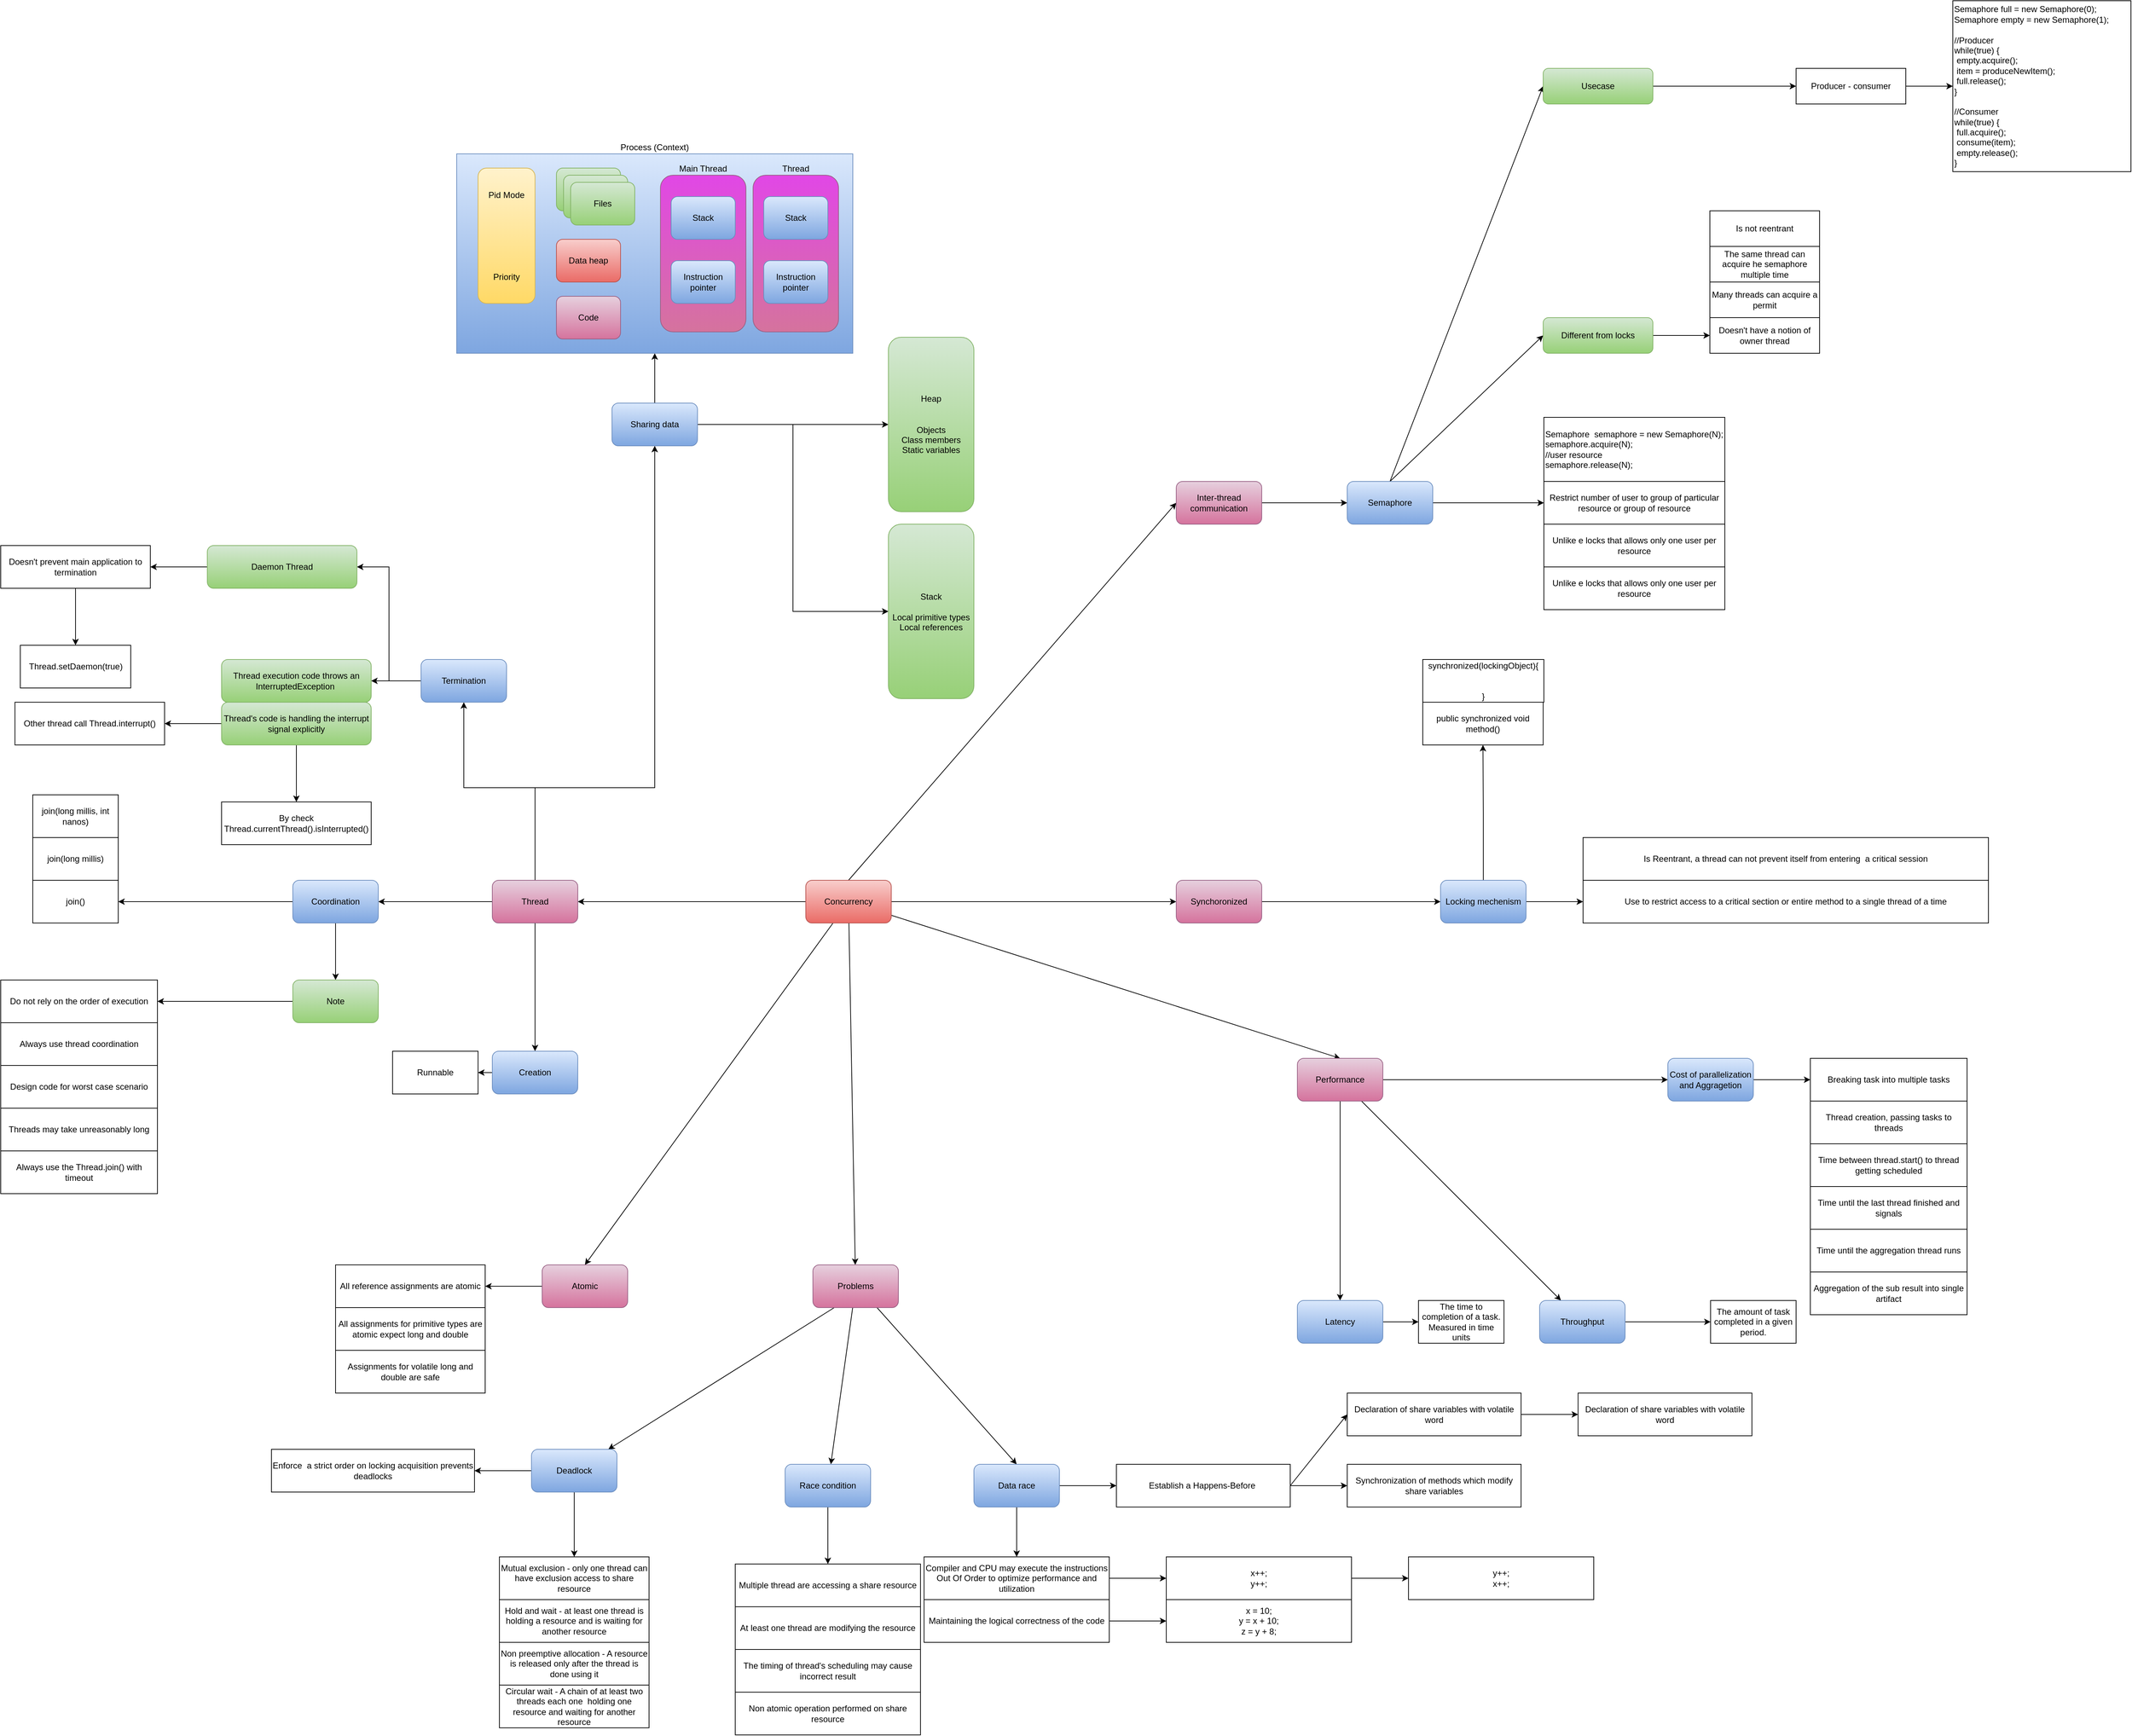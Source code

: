 <mxfile version="15.4.3" type="github">
  <diagram id="oZy7wKbEqz0-zu5jRp38" name="Page-1">
    <mxGraphModel dx="1761" dy="1702" grid="1" gridSize="10" guides="1" tooltips="1" connect="1" arrows="1" fold="1" page="1" pageScale="1" pageWidth="827" pageHeight="1169" math="0" shadow="0">
      <root>
        <mxCell id="0" />
        <mxCell id="1" parent="0" />
        <mxCell id="ih0MxeRuf-zjSA7udGjn-3" value="" style="edgeStyle=orthogonalEdgeStyle;rounded=0;orthogonalLoop=1;jettySize=auto;html=1;" parent="1" source="ih0MxeRuf-zjSA7udGjn-1" target="ih0MxeRuf-zjSA7udGjn-2" edge="1">
          <mxGeometry relative="1" as="geometry" />
        </mxCell>
        <mxCell id="8QjGCknOsjC02xYANgVm-7" value="" style="edgeStyle=orthogonalEdgeStyle;rounded=0;orthogonalLoop=1;jettySize=auto;html=1;" parent="1" source="ih0MxeRuf-zjSA7udGjn-1" target="8QjGCknOsjC02xYANgVm-6" edge="1">
          <mxGeometry relative="1" as="geometry" />
        </mxCell>
        <mxCell id="8QjGCknOsjC02xYANgVm-22" style="orthogonalLoop=1;jettySize=auto;html=1;entryX=0.5;entryY=0;entryDx=0;entryDy=0;rounded=0;strokeColor=none;" parent="1" source="ih0MxeRuf-zjSA7udGjn-1" target="ih0MxeRuf-zjSA7udGjn-39" edge="1">
          <mxGeometry relative="1" as="geometry" />
        </mxCell>
        <mxCell id="8QjGCknOsjC02xYANgVm-23" style="edgeStyle=none;rounded=0;orthogonalLoop=1;jettySize=auto;html=1;entryX=0.5;entryY=0;entryDx=0;entryDy=0;" parent="1" source="ih0MxeRuf-zjSA7udGjn-1" target="ih0MxeRuf-zjSA7udGjn-39" edge="1">
          <mxGeometry relative="1" as="geometry" />
        </mxCell>
        <mxCell id="8QjGCknOsjC02xYANgVm-25" style="edgeStyle=none;rounded=0;orthogonalLoop=1;jettySize=auto;html=1;entryX=0.5;entryY=0;entryDx=0;entryDy=0;" parent="1" source="ih0MxeRuf-zjSA7udGjn-1" target="8QjGCknOsjC02xYANgVm-24" edge="1">
          <mxGeometry relative="1" as="geometry" />
        </mxCell>
        <mxCell id="8QjGCknOsjC02xYANgVm-31" value="" style="edgeStyle=none;rounded=0;orthogonalLoop=1;jettySize=auto;html=1;" parent="1" source="ih0MxeRuf-zjSA7udGjn-1" target="8QjGCknOsjC02xYANgVm-30" edge="1">
          <mxGeometry relative="1" as="geometry" />
        </mxCell>
        <mxCell id="12GSZSamHGXfUHSNvfuX-2" style="rounded=0;orthogonalLoop=1;jettySize=auto;html=1;exitX=0.5;exitY=0;exitDx=0;exitDy=0;entryX=0;entryY=0.5;entryDx=0;entryDy=0;" edge="1" parent="1" source="ih0MxeRuf-zjSA7udGjn-1" target="12GSZSamHGXfUHSNvfuX-1">
          <mxGeometry relative="1" as="geometry" />
        </mxCell>
        <mxCell id="ih0MxeRuf-zjSA7udGjn-1" value="Concurrency" style="rounded=1;whiteSpace=wrap;html=1;gradientColor=#ea6b66;fillColor=#f8cecc;strokeColor=#b85450;" parent="1" vertex="1">
          <mxGeometry x="350" y="370" width="120" height="60" as="geometry" />
        </mxCell>
        <mxCell id="ih0MxeRuf-zjSA7udGjn-7" value="" style="edgeStyle=orthogonalEdgeStyle;rounded=0;orthogonalLoop=1;jettySize=auto;html=1;" parent="1" source="ih0MxeRuf-zjSA7udGjn-2" target="ih0MxeRuf-zjSA7udGjn-6" edge="1">
          <mxGeometry relative="1" as="geometry" />
        </mxCell>
        <mxCell id="ih0MxeRuf-zjSA7udGjn-10" value="" style="edgeStyle=orthogonalEdgeStyle;rounded=0;orthogonalLoop=1;jettySize=auto;html=1;" parent="1" source="ih0MxeRuf-zjSA7udGjn-2" target="ih0MxeRuf-zjSA7udGjn-9" edge="1">
          <mxGeometry relative="1" as="geometry">
            <Array as="points">
              <mxPoint x="-30" y="240" />
              <mxPoint x="-130" y="240" />
            </Array>
          </mxGeometry>
        </mxCell>
        <mxCell id="ih0MxeRuf-zjSA7udGjn-26" value="" style="edgeStyle=orthogonalEdgeStyle;rounded=0;orthogonalLoop=1;jettySize=auto;html=1;" parent="1" source="ih0MxeRuf-zjSA7udGjn-2" target="ih0MxeRuf-zjSA7udGjn-25" edge="1">
          <mxGeometry relative="1" as="geometry" />
        </mxCell>
        <mxCell id="ih0MxeRuf-zjSA7udGjn-62" style="edgeStyle=orthogonalEdgeStyle;rounded=0;orthogonalLoop=1;jettySize=auto;html=1;entryX=0.5;entryY=1;entryDx=0;entryDy=0;" parent="1" source="ih0MxeRuf-zjSA7udGjn-2" target="ih0MxeRuf-zjSA7udGjn-61" edge="1">
          <mxGeometry relative="1" as="geometry">
            <Array as="points">
              <mxPoint x="-30" y="240" />
              <mxPoint x="138" y="240" />
            </Array>
            <mxPoint x="130" y="-240" as="targetPoint" />
          </mxGeometry>
        </mxCell>
        <mxCell id="ih0MxeRuf-zjSA7udGjn-2" value="Thread" style="rounded=1;whiteSpace=wrap;html=1;gradientColor=#d5739d;fillColor=#e6d0de;strokeColor=#996185;" parent="1" vertex="1">
          <mxGeometry x="-90" y="370" width="120" height="60" as="geometry" />
        </mxCell>
        <mxCell id="ih0MxeRuf-zjSA7udGjn-4" value="Runnable" style="rounded=0;whiteSpace=wrap;html=1;" parent="1" vertex="1">
          <mxGeometry x="-230" y="610" width="120" height="60" as="geometry" />
        </mxCell>
        <mxCell id="ih0MxeRuf-zjSA7udGjn-8" style="edgeStyle=orthogonalEdgeStyle;rounded=0;orthogonalLoop=1;jettySize=auto;html=1;entryX=1;entryY=0.5;entryDx=0;entryDy=0;" parent="1" source="ih0MxeRuf-zjSA7udGjn-6" target="ih0MxeRuf-zjSA7udGjn-4" edge="1">
          <mxGeometry relative="1" as="geometry" />
        </mxCell>
        <mxCell id="ih0MxeRuf-zjSA7udGjn-6" value="Creation" style="rounded=1;whiteSpace=wrap;html=1;gradientColor=#7ea6e0;fillColor=#dae8fc;strokeColor=#6c8ebf;" parent="1" vertex="1">
          <mxGeometry x="-90" y="610" width="120" height="60" as="geometry" />
        </mxCell>
        <mxCell id="ih0MxeRuf-zjSA7udGjn-12" value="" style="edgeStyle=orthogonalEdgeStyle;rounded=0;orthogonalLoop=1;jettySize=auto;html=1;" parent="1" source="ih0MxeRuf-zjSA7udGjn-9" target="ih0MxeRuf-zjSA7udGjn-11" edge="1">
          <mxGeometry relative="1" as="geometry" />
        </mxCell>
        <mxCell id="ih0MxeRuf-zjSA7udGjn-20" style="edgeStyle=orthogonalEdgeStyle;rounded=0;orthogonalLoop=1;jettySize=auto;html=1;entryX=1;entryY=0.5;entryDx=0;entryDy=0;" parent="1" source="ih0MxeRuf-zjSA7udGjn-9" target="ih0MxeRuf-zjSA7udGjn-19" edge="1">
          <mxGeometry relative="1" as="geometry" />
        </mxCell>
        <mxCell id="ih0MxeRuf-zjSA7udGjn-9" value="Termination" style="rounded=1;whiteSpace=wrap;html=1;gradientColor=#7ea6e0;fillColor=#dae8fc;strokeColor=#6c8ebf;" parent="1" vertex="1">
          <mxGeometry x="-190" y="60" width="120" height="60" as="geometry" />
        </mxCell>
        <mxCell id="ih0MxeRuf-zjSA7udGjn-11" value="Thread execution code throws an InterruptedException&amp;nbsp;" style="rounded=1;whiteSpace=wrap;html=1;gradientColor=#97d077;fillColor=#d5e8d4;strokeColor=#82b366;" parent="1" vertex="1">
          <mxGeometry x="-470" y="60" width="210" height="60" as="geometry" />
        </mxCell>
        <mxCell id="ih0MxeRuf-zjSA7udGjn-15" value="" style="edgeStyle=orthogonalEdgeStyle;rounded=0;orthogonalLoop=1;jettySize=auto;html=1;" parent="1" source="ih0MxeRuf-zjSA7udGjn-13" target="ih0MxeRuf-zjSA7udGjn-14" edge="1">
          <mxGeometry relative="1" as="geometry" />
        </mxCell>
        <mxCell id="ih0MxeRuf-zjSA7udGjn-17" value="" style="edgeStyle=orthogonalEdgeStyle;rounded=0;orthogonalLoop=1;jettySize=auto;html=1;" parent="1" source="ih0MxeRuf-zjSA7udGjn-13" target="ih0MxeRuf-zjSA7udGjn-16" edge="1">
          <mxGeometry relative="1" as="geometry" />
        </mxCell>
        <mxCell id="ih0MxeRuf-zjSA7udGjn-13" value="Thread&#39;s code is handling the interrupt signal explicitly" style="rounded=1;whiteSpace=wrap;html=1;gradientColor=#97d077;fillColor=#d5e8d4;strokeColor=#82b366;" parent="1" vertex="1">
          <mxGeometry x="-470" y="120" width="210" height="60" as="geometry" />
        </mxCell>
        <mxCell id="ih0MxeRuf-zjSA7udGjn-14" value="By check Thread.currentThread().isInterrupted()" style="rounded=0;whiteSpace=wrap;html=1;" parent="1" vertex="1">
          <mxGeometry x="-470" y="260" width="210" height="60" as="geometry" />
        </mxCell>
        <mxCell id="ih0MxeRuf-zjSA7udGjn-16" value="Other thread call Thread.interrupt()" style="rounded=0;whiteSpace=wrap;html=1;" parent="1" vertex="1">
          <mxGeometry x="-760" y="120" width="210" height="60" as="geometry" />
        </mxCell>
        <mxCell id="ih0MxeRuf-zjSA7udGjn-22" value="" style="edgeStyle=orthogonalEdgeStyle;rounded=0;orthogonalLoop=1;jettySize=auto;html=1;" parent="1" source="ih0MxeRuf-zjSA7udGjn-19" target="ih0MxeRuf-zjSA7udGjn-21" edge="1">
          <mxGeometry relative="1" as="geometry" />
        </mxCell>
        <mxCell id="ih0MxeRuf-zjSA7udGjn-19" value="Daemon Thread" style="rounded=1;whiteSpace=wrap;html=1;gradientColor=#97d077;fillColor=#d5e8d4;strokeColor=#82b366;" parent="1" vertex="1">
          <mxGeometry x="-490" y="-100" width="210" height="60" as="geometry" />
        </mxCell>
        <mxCell id="ih0MxeRuf-zjSA7udGjn-24" value="" style="edgeStyle=orthogonalEdgeStyle;rounded=0;orthogonalLoop=1;jettySize=auto;html=1;" parent="1" source="ih0MxeRuf-zjSA7udGjn-21" target="ih0MxeRuf-zjSA7udGjn-23" edge="1">
          <mxGeometry relative="1" as="geometry" />
        </mxCell>
        <mxCell id="ih0MxeRuf-zjSA7udGjn-21" value="Doesn&#39;t prevent main application to termination" style="rounded=0;whiteSpace=wrap;html=1;" parent="1" vertex="1">
          <mxGeometry x="-780" y="-100" width="210" height="60" as="geometry" />
        </mxCell>
        <mxCell id="ih0MxeRuf-zjSA7udGjn-23" value="Thread.setDaemon(true)" style="whiteSpace=wrap;html=1;rounded=0;" parent="1" vertex="1">
          <mxGeometry x="-752.5" y="40" width="155" height="60" as="geometry" />
        </mxCell>
        <mxCell id="ih0MxeRuf-zjSA7udGjn-28" value="" style="edgeStyle=orthogonalEdgeStyle;rounded=0;orthogonalLoop=1;jettySize=auto;html=1;" parent="1" source="ih0MxeRuf-zjSA7udGjn-25" target="ih0MxeRuf-zjSA7udGjn-27" edge="1">
          <mxGeometry relative="1" as="geometry" />
        </mxCell>
        <mxCell id="ih0MxeRuf-zjSA7udGjn-32" value="" style="edgeStyle=orthogonalEdgeStyle;rounded=0;orthogonalLoop=1;jettySize=auto;html=1;" parent="1" source="ih0MxeRuf-zjSA7udGjn-25" target="ih0MxeRuf-zjSA7udGjn-31" edge="1">
          <mxGeometry relative="1" as="geometry" />
        </mxCell>
        <mxCell id="ih0MxeRuf-zjSA7udGjn-25" value="Coordination" style="rounded=1;whiteSpace=wrap;html=1;gradientColor=#7ea6e0;fillColor=#dae8fc;strokeColor=#6c8ebf;" parent="1" vertex="1">
          <mxGeometry x="-370" y="370" width="120" height="60" as="geometry" />
        </mxCell>
        <mxCell id="ih0MxeRuf-zjSA7udGjn-27" value="join()" style="rounded=0;whiteSpace=wrap;html=1;" parent="1" vertex="1">
          <mxGeometry x="-735" y="370" width="120" height="60" as="geometry" />
        </mxCell>
        <mxCell id="ih0MxeRuf-zjSA7udGjn-29" value="join(long millis, int nanos)" style="rounded=0;whiteSpace=wrap;html=1;" parent="1" vertex="1">
          <mxGeometry x="-735" y="250" width="120" height="60" as="geometry" />
        </mxCell>
        <mxCell id="ih0MxeRuf-zjSA7udGjn-30" value="join(long millis)" style="rounded=0;whiteSpace=wrap;html=1;" parent="1" vertex="1">
          <mxGeometry x="-735" y="310" width="120" height="60" as="geometry" />
        </mxCell>
        <mxCell id="ih0MxeRuf-zjSA7udGjn-34" value="" style="edgeStyle=orthogonalEdgeStyle;rounded=0;orthogonalLoop=1;jettySize=auto;html=1;" parent="1" source="ih0MxeRuf-zjSA7udGjn-31" target="ih0MxeRuf-zjSA7udGjn-33" edge="1">
          <mxGeometry relative="1" as="geometry" />
        </mxCell>
        <mxCell id="ih0MxeRuf-zjSA7udGjn-31" value="Note" style="rounded=1;whiteSpace=wrap;html=1;gradientColor=#97d077;fillColor=#d5e8d4;strokeColor=#82b366;" parent="1" vertex="1">
          <mxGeometry x="-370" y="510" width="120" height="60" as="geometry" />
        </mxCell>
        <mxCell id="ih0MxeRuf-zjSA7udGjn-33" value="Do not rely on the order of execution" style="rounded=0;whiteSpace=wrap;html=1;" parent="1" vertex="1">
          <mxGeometry x="-780" y="510" width="220" height="60" as="geometry" />
        </mxCell>
        <mxCell id="ih0MxeRuf-zjSA7udGjn-35" value="Always use thread coordination" style="rounded=0;whiteSpace=wrap;html=1;" parent="1" vertex="1">
          <mxGeometry x="-780" y="570" width="220" height="60" as="geometry" />
        </mxCell>
        <mxCell id="ih0MxeRuf-zjSA7udGjn-36" value="Design code for worst case scenario" style="rounded=0;whiteSpace=wrap;html=1;" parent="1" vertex="1">
          <mxGeometry x="-780" y="630" width="220" height="60" as="geometry" />
        </mxCell>
        <mxCell id="ih0MxeRuf-zjSA7udGjn-37" value="Threads may take unreasonably long" style="rounded=0;whiteSpace=wrap;html=1;" parent="1" vertex="1">
          <mxGeometry x="-780" y="690" width="220" height="60" as="geometry" />
        </mxCell>
        <mxCell id="ih0MxeRuf-zjSA7udGjn-38" value="Always use the Thread.join() with timeout" style="rounded=0;whiteSpace=wrap;html=1;" parent="1" vertex="1">
          <mxGeometry x="-780" y="750" width="220" height="60" as="geometry" />
        </mxCell>
        <mxCell id="ih0MxeRuf-zjSA7udGjn-42" value="" style="edgeStyle=orthogonalEdgeStyle;rounded=0;orthogonalLoop=1;jettySize=auto;html=1;" parent="1" source="ih0MxeRuf-zjSA7udGjn-39" target="ih0MxeRuf-zjSA7udGjn-41" edge="1">
          <mxGeometry relative="1" as="geometry" />
        </mxCell>
        <mxCell id="ih0MxeRuf-zjSA7udGjn-46" value="" style="rounded=0;orthogonalLoop=1;jettySize=auto;html=1;" parent="1" source="ih0MxeRuf-zjSA7udGjn-39" target="ih0MxeRuf-zjSA7udGjn-45" edge="1">
          <mxGeometry relative="1" as="geometry" />
        </mxCell>
        <mxCell id="ih0MxeRuf-zjSA7udGjn-50" value="" style="edgeStyle=orthogonalEdgeStyle;rounded=0;orthogonalLoop=1;jettySize=auto;html=1;" parent="1" source="ih0MxeRuf-zjSA7udGjn-39" target="ih0MxeRuf-zjSA7udGjn-49" edge="1">
          <mxGeometry relative="1" as="geometry" />
        </mxCell>
        <mxCell id="ih0MxeRuf-zjSA7udGjn-39" value="Performance" style="rounded=1;whiteSpace=wrap;html=1;gradientColor=#d5739d;fillColor=#e6d0de;strokeColor=#996185;" parent="1" vertex="1">
          <mxGeometry x="1040" y="620" width="120" height="60" as="geometry" />
        </mxCell>
        <mxCell id="ih0MxeRuf-zjSA7udGjn-44" value="" style="edgeStyle=orthogonalEdgeStyle;rounded=0;orthogonalLoop=1;jettySize=auto;html=1;" parent="1" source="ih0MxeRuf-zjSA7udGjn-41" target="ih0MxeRuf-zjSA7udGjn-43" edge="1">
          <mxGeometry relative="1" as="geometry" />
        </mxCell>
        <mxCell id="ih0MxeRuf-zjSA7udGjn-41" value="Latency" style="rounded=1;whiteSpace=wrap;html=1;gradientColor=#7ea6e0;fillColor=#dae8fc;strokeColor=#6c8ebf;" parent="1" vertex="1">
          <mxGeometry x="1040" y="960" width="120" height="60" as="geometry" />
        </mxCell>
        <mxCell id="ih0MxeRuf-zjSA7udGjn-43" value="The time to completion of a task. Measured in time units" style="rounded=0;whiteSpace=wrap;html=1;" parent="1" vertex="1">
          <mxGeometry x="1210" y="960" width="120" height="60" as="geometry" />
        </mxCell>
        <mxCell id="ih0MxeRuf-zjSA7udGjn-48" value="" style="edgeStyle=orthogonalEdgeStyle;rounded=0;orthogonalLoop=1;jettySize=auto;html=1;" parent="1" source="ih0MxeRuf-zjSA7udGjn-45" target="ih0MxeRuf-zjSA7udGjn-47" edge="1">
          <mxGeometry relative="1" as="geometry" />
        </mxCell>
        <mxCell id="ih0MxeRuf-zjSA7udGjn-45" value="Throughput" style="rounded=1;whiteSpace=wrap;html=1;gradientColor=#7ea6e0;fillColor=#dae8fc;strokeColor=#6c8ebf;" parent="1" vertex="1">
          <mxGeometry x="1380" y="960" width="120" height="60" as="geometry" />
        </mxCell>
        <mxCell id="ih0MxeRuf-zjSA7udGjn-47" value="The amount of task completed in a given period." style="whiteSpace=wrap;html=1;rounded=0;" parent="1" vertex="1">
          <mxGeometry x="1620" y="960" width="120" height="60" as="geometry" />
        </mxCell>
        <mxCell id="ih0MxeRuf-zjSA7udGjn-52" value="" style="edgeStyle=orthogonalEdgeStyle;rounded=0;orthogonalLoop=1;jettySize=auto;html=1;" parent="1" source="ih0MxeRuf-zjSA7udGjn-49" target="ih0MxeRuf-zjSA7udGjn-51" edge="1">
          <mxGeometry relative="1" as="geometry" />
        </mxCell>
        <mxCell id="ih0MxeRuf-zjSA7udGjn-49" value="Cost of parallelization and Aggragetion" style="rounded=1;whiteSpace=wrap;html=1;gradientColor=#7ea6e0;fillColor=#dae8fc;strokeColor=#6c8ebf;" parent="1" vertex="1">
          <mxGeometry x="1560" y="620" width="120" height="60" as="geometry" />
        </mxCell>
        <mxCell id="ih0MxeRuf-zjSA7udGjn-51" value="Breaking task into multiple tasks" style="rounded=0;whiteSpace=wrap;html=1;" parent="1" vertex="1">
          <mxGeometry x="1760" y="620" width="220" height="60" as="geometry" />
        </mxCell>
        <mxCell id="ih0MxeRuf-zjSA7udGjn-53" value="Thread creation, passing tasks to threads" style="rounded=0;whiteSpace=wrap;html=1;" parent="1" vertex="1">
          <mxGeometry x="1760" y="680" width="220" height="60" as="geometry" />
        </mxCell>
        <mxCell id="ih0MxeRuf-zjSA7udGjn-54" value="Time between thread.start() to thread getting scheduled" style="rounded=0;whiteSpace=wrap;html=1;" parent="1" vertex="1">
          <mxGeometry x="1760" y="740" width="220" height="60" as="geometry" />
        </mxCell>
        <mxCell id="ih0MxeRuf-zjSA7udGjn-55" value="Time until the last thread finished and signals" style="rounded=0;whiteSpace=wrap;html=1;" parent="1" vertex="1">
          <mxGeometry x="1760" y="800" width="220" height="60" as="geometry" />
        </mxCell>
        <mxCell id="ih0MxeRuf-zjSA7udGjn-56" value="Time until the aggregation thread runs" style="rounded=0;whiteSpace=wrap;html=1;" parent="1" vertex="1">
          <mxGeometry x="1760" y="860" width="220" height="60" as="geometry" />
        </mxCell>
        <mxCell id="ih0MxeRuf-zjSA7udGjn-57" value="Aggregation of the sub result into single artifact" style="rounded=0;whiteSpace=wrap;html=1;" parent="1" vertex="1">
          <mxGeometry x="1760" y="920" width="220" height="60" as="geometry" />
        </mxCell>
        <mxCell id="8QjGCknOsjC02xYANgVm-1" value="" style="edgeStyle=orthogonalEdgeStyle;rounded=0;orthogonalLoop=1;jettySize=auto;html=1;entryX=0.5;entryY=1;entryDx=0;entryDy=0;" parent="1" source="ih0MxeRuf-zjSA7udGjn-61" target="ih0MxeRuf-zjSA7udGjn-64" edge="1">
          <mxGeometry relative="1" as="geometry" />
        </mxCell>
        <mxCell id="8QjGCknOsjC02xYANgVm-3" value="" style="edgeStyle=orthogonalEdgeStyle;rounded=0;orthogonalLoop=1;jettySize=auto;html=1;" parent="1" source="ih0MxeRuf-zjSA7udGjn-61" target="8QjGCknOsjC02xYANgVm-2" edge="1">
          <mxGeometry relative="1" as="geometry" />
        </mxCell>
        <mxCell id="8QjGCknOsjC02xYANgVm-5" style="edgeStyle=orthogonalEdgeStyle;rounded=0;orthogonalLoop=1;jettySize=auto;html=1;entryX=0;entryY=0.5;entryDx=0;entryDy=0;" parent="1" source="ih0MxeRuf-zjSA7udGjn-61" target="8QjGCknOsjC02xYANgVm-4" edge="1">
          <mxGeometry relative="1" as="geometry" />
        </mxCell>
        <mxCell id="ih0MxeRuf-zjSA7udGjn-61" value="Sharing data" style="rounded=1;whiteSpace=wrap;html=1;gradientColor=#7ea6e0;fillColor=#dae8fc;strokeColor=#6c8ebf;" parent="1" vertex="1">
          <mxGeometry x="78" y="-300" width="120" height="60" as="geometry" />
        </mxCell>
        <mxCell id="ih0MxeRuf-zjSA7udGjn-64" value="Process (Context)" style="rounded=0;whiteSpace=wrap;html=1;gradientColor=#7ea6e0;fillColor=#dae8fc;strokeColor=#6c8ebf;labelPosition=center;verticalLabelPosition=top;align=center;verticalAlign=bottom;textDirection=ltr;arcSize=0;" parent="1" vertex="1">
          <mxGeometry x="-140" y="-650" width="556" height="280" as="geometry" />
        </mxCell>
        <mxCell id="ih0MxeRuf-zjSA7udGjn-65" value="Pid Mode&lt;br&gt;&lt;br&gt;&lt;br&gt;&lt;br&gt;&lt;br&gt;&lt;br&gt;&lt;br&gt;&lt;br&gt;Priority" style="rounded=1;whiteSpace=wrap;html=1;gradientColor=#ffd966;fillColor=#fff2cc;strokeColor=#d6b656;" parent="1" vertex="1">
          <mxGeometry x="-110" y="-630" width="80" height="190" as="geometry" />
        </mxCell>
        <mxCell id="ih0MxeRuf-zjSA7udGjn-66" value="Files" style="rounded=1;whiteSpace=wrap;html=1;gradientColor=#97d077;fillColor=#d5e8d4;strokeColor=#82b366;" parent="1" vertex="1">
          <mxGeometry y="-630" width="90" height="60" as="geometry" />
        </mxCell>
        <mxCell id="ih0MxeRuf-zjSA7udGjn-67" value="Files" style="rounded=1;whiteSpace=wrap;html=1;gradientColor=#97d077;fillColor=#d5e8d4;strokeColor=#82b366;" parent="1" vertex="1">
          <mxGeometry x="10" y="-620" width="90" height="60" as="geometry" />
        </mxCell>
        <mxCell id="ih0MxeRuf-zjSA7udGjn-68" value="Files" style="rounded=1;whiteSpace=wrap;html=1;gradientColor=#97d077;fillColor=#d5e8d4;strokeColor=#82b366;" parent="1" vertex="1">
          <mxGeometry x="20" y="-610" width="90" height="60" as="geometry" />
        </mxCell>
        <mxCell id="ih0MxeRuf-zjSA7udGjn-69" value="Data heap" style="rounded=1;whiteSpace=wrap;html=1;gradientColor=#ea6b66;fillColor=#f8cecc;strokeColor=#b85450;" parent="1" vertex="1">
          <mxGeometry y="-530" width="90" height="60" as="geometry" />
        </mxCell>
        <mxCell id="ih0MxeRuf-zjSA7udGjn-70" value="Code" style="rounded=1;whiteSpace=wrap;html=1;gradientColor=#d5739d;fillColor=#e6d0de;strokeColor=#996185;" parent="1" vertex="1">
          <mxGeometry y="-450" width="90" height="60" as="geometry" />
        </mxCell>
        <mxCell id="ih0MxeRuf-zjSA7udGjn-71" value="Main Thread" style="rounded=1;whiteSpace=wrap;html=1;gradientColor=#d5739d;fillColor=#E147E6;strokeColor=#996185;labelPosition=center;verticalLabelPosition=top;align=center;verticalAlign=bottom;" parent="1" vertex="1">
          <mxGeometry x="146" y="-620" width="120" height="220" as="geometry" />
        </mxCell>
        <mxCell id="ih0MxeRuf-zjSA7udGjn-72" value="Stack" style="rounded=1;whiteSpace=wrap;html=1;gradientColor=#7ea6e0;fillColor=#dae8fc;strokeColor=#6c8ebf;" parent="1" vertex="1">
          <mxGeometry x="161" y="-590" width="90" height="60" as="geometry" />
        </mxCell>
        <mxCell id="ih0MxeRuf-zjSA7udGjn-73" value="Instruction pointer" style="rounded=1;whiteSpace=wrap;html=1;gradientColor=#7ea6e0;fillColor=#dae8fc;strokeColor=#6c8ebf;" parent="1" vertex="1">
          <mxGeometry x="161" y="-500" width="90" height="60" as="geometry" />
        </mxCell>
        <mxCell id="ih0MxeRuf-zjSA7udGjn-80" value="Thread" style="rounded=1;whiteSpace=wrap;html=1;gradientColor=#d5739d;fillColor=#E147E6;strokeColor=#996185;labelPosition=center;verticalLabelPosition=top;align=center;verticalAlign=bottom;" parent="1" vertex="1">
          <mxGeometry x="276" y="-620" width="120" height="220" as="geometry" />
        </mxCell>
        <mxCell id="ih0MxeRuf-zjSA7udGjn-81" value="Stack" style="rounded=1;whiteSpace=wrap;html=1;gradientColor=#7ea6e0;fillColor=#dae8fc;strokeColor=#6c8ebf;" parent="1" vertex="1">
          <mxGeometry x="291" y="-590" width="90" height="60" as="geometry" />
        </mxCell>
        <mxCell id="ih0MxeRuf-zjSA7udGjn-82" value="Instruction pointer" style="rounded=1;whiteSpace=wrap;html=1;gradientColor=#7ea6e0;fillColor=#dae8fc;strokeColor=#6c8ebf;" parent="1" vertex="1">
          <mxGeometry x="291" y="-500" width="90" height="60" as="geometry" />
        </mxCell>
        <mxCell id="8QjGCknOsjC02xYANgVm-2" value="Heap&lt;br&gt;&lt;br&gt;&lt;br&gt;Objects&lt;br&gt;Class members&lt;br&gt;Static variables" style="rounded=1;whiteSpace=wrap;html=1;gradientColor=#97d077;fillColor=#d5e8d4;strokeColor=#82b366;labelPosition=center;verticalLabelPosition=middle;align=center;verticalAlign=middle;" parent="1" vertex="1">
          <mxGeometry x="466" y="-392.5" width="120" height="245" as="geometry" />
        </mxCell>
        <mxCell id="8QjGCknOsjC02xYANgVm-4" value="Stack&lt;br&gt;&lt;br&gt;Local primitive types&lt;br&gt;Local references" style="rounded=1;whiteSpace=wrap;html=1;gradientColor=#97d077;fillColor=#d5e8d4;strokeColor=#82b366;labelPosition=center;verticalLabelPosition=middle;align=center;verticalAlign=middle;" parent="1" vertex="1">
          <mxGeometry x="466" y="-130" width="120" height="245" as="geometry" />
        </mxCell>
        <mxCell id="8QjGCknOsjC02xYANgVm-9" value="" style="edgeStyle=orthogonalEdgeStyle;rounded=0;orthogonalLoop=1;jettySize=auto;html=1;" parent="1" source="8QjGCknOsjC02xYANgVm-6" target="8QjGCknOsjC02xYANgVm-8" edge="1">
          <mxGeometry relative="1" as="geometry" />
        </mxCell>
        <mxCell id="8QjGCknOsjC02xYANgVm-6" value="Synchoronized" style="rounded=1;whiteSpace=wrap;html=1;gradientColor=#d5739d;fillColor=#e6d0de;strokeColor=#996185;" parent="1" vertex="1">
          <mxGeometry x="870" y="370" width="120" height="60" as="geometry" />
        </mxCell>
        <mxCell id="8QjGCknOsjC02xYANgVm-11" value="" style="edgeStyle=orthogonalEdgeStyle;rounded=0;orthogonalLoop=1;jettySize=auto;html=1;" parent="1" source="8QjGCknOsjC02xYANgVm-8" target="8QjGCknOsjC02xYANgVm-10" edge="1">
          <mxGeometry relative="1" as="geometry" />
        </mxCell>
        <mxCell id="8QjGCknOsjC02xYANgVm-13" value="" style="edgeStyle=orthogonalEdgeStyle;rounded=0;orthogonalLoop=1;jettySize=auto;html=1;" parent="1" source="8QjGCknOsjC02xYANgVm-8" target="8QjGCknOsjC02xYANgVm-12" edge="1">
          <mxGeometry relative="1" as="geometry" />
        </mxCell>
        <mxCell id="8QjGCknOsjC02xYANgVm-8" value="Locking mechenism" style="rounded=1;whiteSpace=wrap;html=1;gradientColor=#7ea6e0;fillColor=#dae8fc;strokeColor=#6c8ebf;" parent="1" vertex="1">
          <mxGeometry x="1241" y="370" width="120" height="60" as="geometry" />
        </mxCell>
        <mxCell id="8QjGCknOsjC02xYANgVm-10" value="Use to restrict access to a critical section or entire method to a single thread of a time" style="rounded=0;whiteSpace=wrap;html=1;" parent="1" vertex="1">
          <mxGeometry x="1441" y="370" width="569" height="60" as="geometry" />
        </mxCell>
        <mxCell id="8QjGCknOsjC02xYANgVm-12" value="public synchronized void method()" style="rounded=0;whiteSpace=wrap;html=1;" parent="1" vertex="1">
          <mxGeometry x="1216" y="120" width="169" height="60" as="geometry" />
        </mxCell>
        <mxCell id="8QjGCknOsjC02xYANgVm-14" value="synchronized(lockingObject){&lt;br&gt;&lt;br&gt;&lt;br&gt;}&lt;br&gt;" style="rounded=0;whiteSpace=wrap;html=1;" parent="1" vertex="1">
          <mxGeometry x="1216" y="60" width="170" height="60" as="geometry" />
        </mxCell>
        <mxCell id="8QjGCknOsjC02xYANgVm-16" value="Is Reentrant, a thread can not prevent itself from entering&amp;nbsp; a critical session" style="rounded=0;whiteSpace=wrap;html=1;" parent="1" vertex="1">
          <mxGeometry x="1441" y="310" width="569" height="60" as="geometry" />
        </mxCell>
        <mxCell id="8QjGCknOsjC02xYANgVm-27" value="" style="edgeStyle=none;rounded=0;orthogonalLoop=1;jettySize=auto;html=1;" parent="1" source="8QjGCknOsjC02xYANgVm-24" target="8QjGCknOsjC02xYANgVm-26" edge="1">
          <mxGeometry relative="1" as="geometry" />
        </mxCell>
        <mxCell id="8QjGCknOsjC02xYANgVm-24" value="Atomic" style="rounded=1;whiteSpace=wrap;html=1;gradientColor=#d5739d;fillColor=#e6d0de;strokeColor=#996185;" parent="1" vertex="1">
          <mxGeometry x="-20" y="910" width="120" height="60" as="geometry" />
        </mxCell>
        <mxCell id="8QjGCknOsjC02xYANgVm-26" value="All reference assignments are atomic" style="rounded=0;whiteSpace=wrap;html=1;" parent="1" vertex="1">
          <mxGeometry x="-310" y="910" width="210" height="60" as="geometry" />
        </mxCell>
        <mxCell id="8QjGCknOsjC02xYANgVm-28" value="All assignments for primitive types are atomic expect long and double" style="rounded=0;whiteSpace=wrap;html=1;" parent="1" vertex="1">
          <mxGeometry x="-310" y="970" width="210" height="60" as="geometry" />
        </mxCell>
        <mxCell id="8QjGCknOsjC02xYANgVm-29" value="Assignments for volatile long and double are safe" style="rounded=0;whiteSpace=wrap;html=1;" parent="1" vertex="1">
          <mxGeometry x="-310" y="1030" width="210" height="60" as="geometry" />
        </mxCell>
        <mxCell id="8QjGCknOsjC02xYANgVm-33" value="" style="edgeStyle=none;rounded=0;orthogonalLoop=1;jettySize=auto;html=1;" parent="1" source="8QjGCknOsjC02xYANgVm-30" target="8QjGCknOsjC02xYANgVm-32" edge="1">
          <mxGeometry relative="1" as="geometry" />
        </mxCell>
        <mxCell id="8QjGCknOsjC02xYANgVm-40" style="edgeStyle=none;rounded=0;orthogonalLoop=1;jettySize=auto;html=1;exitX=0.75;exitY=1;exitDx=0;exitDy=0;entryX=0.5;entryY=0;entryDx=0;entryDy=0;" parent="1" source="8QjGCknOsjC02xYANgVm-30" target="8QjGCknOsjC02xYANgVm-39" edge="1">
          <mxGeometry relative="1" as="geometry" />
        </mxCell>
        <mxCell id="8QjGCknOsjC02xYANgVm-61" style="edgeStyle=none;rounded=0;orthogonalLoop=1;jettySize=auto;html=1;exitX=0.25;exitY=1;exitDx=0;exitDy=0;" parent="1" source="8QjGCknOsjC02xYANgVm-30" target="8QjGCknOsjC02xYANgVm-59" edge="1">
          <mxGeometry relative="1" as="geometry" />
        </mxCell>
        <mxCell id="8QjGCknOsjC02xYANgVm-30" value="Problems" style="rounded=1;whiteSpace=wrap;html=1;gradientColor=#d5739d;fillColor=#e6d0de;strokeColor=#996185;" parent="1" vertex="1">
          <mxGeometry x="360" y="910" width="120" height="60" as="geometry" />
        </mxCell>
        <mxCell id="8QjGCknOsjC02xYANgVm-35" value="" style="edgeStyle=none;rounded=0;orthogonalLoop=1;jettySize=auto;html=1;" parent="1" source="8QjGCknOsjC02xYANgVm-32" target="8QjGCknOsjC02xYANgVm-34" edge="1">
          <mxGeometry relative="1" as="geometry" />
        </mxCell>
        <mxCell id="8QjGCknOsjC02xYANgVm-32" value="Race condition" style="rounded=1;whiteSpace=wrap;html=1;gradientColor=#7ea6e0;fillColor=#dae8fc;strokeColor=#6c8ebf;" parent="1" vertex="1">
          <mxGeometry x="321" y="1190" width="120" height="60" as="geometry" />
        </mxCell>
        <mxCell id="8QjGCknOsjC02xYANgVm-34" value="Multiple thread are accessing a share resource" style="rounded=0;whiteSpace=wrap;html=1;" parent="1" vertex="1">
          <mxGeometry x="251" y="1330" width="260" height="60" as="geometry" />
        </mxCell>
        <mxCell id="8QjGCknOsjC02xYANgVm-36" value="At least one thread are modifying the resource" style="rounded=0;whiteSpace=wrap;html=1;" parent="1" vertex="1">
          <mxGeometry x="251" y="1390" width="260" height="60" as="geometry" />
        </mxCell>
        <mxCell id="8QjGCknOsjC02xYANgVm-37" value="The timing of thread&#39;s scheduling may cause incorrect result" style="rounded=0;whiteSpace=wrap;html=1;" parent="1" vertex="1">
          <mxGeometry x="251" y="1450" width="260" height="60" as="geometry" />
        </mxCell>
        <mxCell id="8QjGCknOsjC02xYANgVm-38" value="Non atomic operation performed on share resource" style="rounded=0;whiteSpace=wrap;html=1;" parent="1" vertex="1">
          <mxGeometry x="251" y="1510" width="260" height="60" as="geometry" />
        </mxCell>
        <mxCell id="8QjGCknOsjC02xYANgVm-42" value="" style="edgeStyle=none;rounded=0;orthogonalLoop=1;jettySize=auto;html=1;" parent="1" source="8QjGCknOsjC02xYANgVm-39" target="8QjGCknOsjC02xYANgVm-41" edge="1">
          <mxGeometry relative="1" as="geometry" />
        </mxCell>
        <mxCell id="8QjGCknOsjC02xYANgVm-52" value="" style="edgeStyle=none;rounded=0;orthogonalLoop=1;jettySize=auto;html=1;" parent="1" source="8QjGCknOsjC02xYANgVm-39" target="8QjGCknOsjC02xYANgVm-51" edge="1">
          <mxGeometry relative="1" as="geometry" />
        </mxCell>
        <mxCell id="8QjGCknOsjC02xYANgVm-39" value="Data race" style="rounded=1;whiteSpace=wrap;html=1;gradientColor=#7ea6e0;fillColor=#dae8fc;strokeColor=#6c8ebf;" parent="1" vertex="1">
          <mxGeometry x="586" y="1190" width="120" height="60" as="geometry" />
        </mxCell>
        <mxCell id="8QjGCknOsjC02xYANgVm-48" value="" style="edgeStyle=none;rounded=0;orthogonalLoop=1;jettySize=auto;html=1;" parent="1" source="8QjGCknOsjC02xYANgVm-41" target="8QjGCknOsjC02xYANgVm-47" edge="1">
          <mxGeometry relative="1" as="geometry" />
        </mxCell>
        <mxCell id="8QjGCknOsjC02xYANgVm-41" value="Compiler and CPU may execute the instructions Out Of Order to optimize performance and utilization" style="rounded=0;whiteSpace=wrap;html=1;" parent="1" vertex="1">
          <mxGeometry x="516" y="1320" width="260" height="60" as="geometry" />
        </mxCell>
        <mxCell id="8QjGCknOsjC02xYANgVm-45" value="" style="edgeStyle=none;rounded=0;orthogonalLoop=1;jettySize=auto;html=1;" parent="1" source="8QjGCknOsjC02xYANgVm-43" target="8QjGCknOsjC02xYANgVm-44" edge="1">
          <mxGeometry relative="1" as="geometry" />
        </mxCell>
        <mxCell id="8QjGCknOsjC02xYANgVm-43" value="Maintaining the logical correctness of the code" style="rounded=0;whiteSpace=wrap;html=1;" parent="1" vertex="1">
          <mxGeometry x="516" y="1380" width="260" height="60" as="geometry" />
        </mxCell>
        <mxCell id="8QjGCknOsjC02xYANgVm-44" value="x = 10;&lt;br&gt;y = x + 10;&lt;br&gt;z = y + 8;" style="rounded=0;whiteSpace=wrap;html=1;" parent="1" vertex="1">
          <mxGeometry x="856" y="1380" width="260" height="60" as="geometry" />
        </mxCell>
        <mxCell id="8QjGCknOsjC02xYANgVm-50" value="" style="edgeStyle=none;rounded=0;orthogonalLoop=1;jettySize=auto;html=1;" parent="1" source="8QjGCknOsjC02xYANgVm-47" target="8QjGCknOsjC02xYANgVm-49" edge="1">
          <mxGeometry relative="1" as="geometry" />
        </mxCell>
        <mxCell id="8QjGCknOsjC02xYANgVm-47" value="x++;&lt;br&gt;y++;" style="rounded=0;whiteSpace=wrap;html=1;" parent="1" vertex="1">
          <mxGeometry x="856" y="1320" width="260" height="60" as="geometry" />
        </mxCell>
        <mxCell id="8QjGCknOsjC02xYANgVm-49" value="y++;&lt;br&gt;x++;" style="rounded=0;whiteSpace=wrap;html=1;" parent="1" vertex="1">
          <mxGeometry x="1196" y="1320" width="260" height="60" as="geometry" />
        </mxCell>
        <mxCell id="8QjGCknOsjC02xYANgVm-54" value="" style="edgeStyle=none;rounded=0;orthogonalLoop=1;jettySize=auto;html=1;" parent="1" source="8QjGCknOsjC02xYANgVm-51" target="8QjGCknOsjC02xYANgVm-53" edge="1">
          <mxGeometry relative="1" as="geometry" />
        </mxCell>
        <mxCell id="8QjGCknOsjC02xYANgVm-56" style="edgeStyle=none;rounded=0;orthogonalLoop=1;jettySize=auto;html=1;exitX=1;exitY=0.5;exitDx=0;exitDy=0;entryX=0;entryY=0.5;entryDx=0;entryDy=0;" parent="1" source="8QjGCknOsjC02xYANgVm-51" target="8QjGCknOsjC02xYANgVm-55" edge="1">
          <mxGeometry relative="1" as="geometry" />
        </mxCell>
        <mxCell id="8QjGCknOsjC02xYANgVm-51" value="Establish a Happens-Before&amp;nbsp;" style="rounded=0;whiteSpace=wrap;html=1;" parent="1" vertex="1">
          <mxGeometry x="786" y="1190" width="244" height="60" as="geometry" />
        </mxCell>
        <mxCell id="8QjGCknOsjC02xYANgVm-53" value="Synchronization of methods which modify share variables" style="rounded=0;whiteSpace=wrap;html=1;" parent="1" vertex="1">
          <mxGeometry x="1110" y="1190" width="244" height="60" as="geometry" />
        </mxCell>
        <mxCell id="8QjGCknOsjC02xYANgVm-58" value="" style="edgeStyle=none;rounded=0;orthogonalLoop=1;jettySize=auto;html=1;" parent="1" source="8QjGCknOsjC02xYANgVm-55" target="8QjGCknOsjC02xYANgVm-57" edge="1">
          <mxGeometry relative="1" as="geometry" />
        </mxCell>
        <mxCell id="8QjGCknOsjC02xYANgVm-55" value="Declaration of share variables with volatile word" style="rounded=0;whiteSpace=wrap;html=1;" parent="1" vertex="1">
          <mxGeometry x="1110" y="1090" width="244" height="60" as="geometry" />
        </mxCell>
        <mxCell id="8QjGCknOsjC02xYANgVm-57" value="Declaration of share variables with volatile word" style="rounded=0;whiteSpace=wrap;html=1;" parent="1" vertex="1">
          <mxGeometry x="1434" y="1090" width="244" height="60" as="geometry" />
        </mxCell>
        <mxCell id="8QjGCknOsjC02xYANgVm-63" value="" style="edgeStyle=none;rounded=0;orthogonalLoop=1;jettySize=auto;html=1;" parent="1" source="8QjGCknOsjC02xYANgVm-59" target="8QjGCknOsjC02xYANgVm-62" edge="1">
          <mxGeometry relative="1" as="geometry" />
        </mxCell>
        <mxCell id="8QjGCknOsjC02xYANgVm-68" value="" style="edgeStyle=none;rounded=0;orthogonalLoop=1;jettySize=auto;html=1;" parent="1" source="8QjGCknOsjC02xYANgVm-59" target="8QjGCknOsjC02xYANgVm-67" edge="1">
          <mxGeometry relative="1" as="geometry" />
        </mxCell>
        <mxCell id="8QjGCknOsjC02xYANgVm-59" value="Deadlock" style="rounded=1;whiteSpace=wrap;html=1;gradientColor=#7ea6e0;fillColor=#dae8fc;strokeColor=#6c8ebf;" parent="1" vertex="1">
          <mxGeometry x="-35" y="1169" width="120" height="60" as="geometry" />
        </mxCell>
        <mxCell id="8QjGCknOsjC02xYANgVm-62" value="Mutual exclusion - only one thread can have exclusion access to share resource" style="rounded=0;whiteSpace=wrap;html=1;" parent="1" vertex="1">
          <mxGeometry x="-80" y="1320" width="210" height="60" as="geometry" />
        </mxCell>
        <mxCell id="8QjGCknOsjC02xYANgVm-64" value="Hold and wait - at least one thread is holding a resource and is waiting for another resource" style="rounded=0;whiteSpace=wrap;html=1;" parent="1" vertex="1">
          <mxGeometry x="-80" y="1380" width="210" height="60" as="geometry" />
        </mxCell>
        <mxCell id="8QjGCknOsjC02xYANgVm-65" value="Non preemptive allocation - A resource is released only after the thread is done using it" style="rounded=0;whiteSpace=wrap;html=1;" parent="1" vertex="1">
          <mxGeometry x="-80" y="1440" width="210" height="60" as="geometry" />
        </mxCell>
        <mxCell id="8QjGCknOsjC02xYANgVm-66" value="Circular wait - A chain of at least two threads each one&amp;nbsp; holding one resource and waiting for another resource" style="rounded=0;whiteSpace=wrap;html=1;" parent="1" vertex="1">
          <mxGeometry x="-80" y="1500" width="210" height="60" as="geometry" />
        </mxCell>
        <mxCell id="8QjGCknOsjC02xYANgVm-67" value="Enforce&amp;nbsp; a strict order on locking acquisition prevents deadlocks" style="rounded=0;whiteSpace=wrap;html=1;" parent="1" vertex="1">
          <mxGeometry x="-400" y="1169" width="285" height="60" as="geometry" />
        </mxCell>
        <mxCell id="12GSZSamHGXfUHSNvfuX-4" value="" style="edgeStyle=none;rounded=0;orthogonalLoop=1;jettySize=auto;html=1;" edge="1" parent="1" source="12GSZSamHGXfUHSNvfuX-1" target="12GSZSamHGXfUHSNvfuX-3">
          <mxGeometry relative="1" as="geometry" />
        </mxCell>
        <mxCell id="12GSZSamHGXfUHSNvfuX-1" value="Inter-thread communication" style="rounded=1;whiteSpace=wrap;html=1;gradientColor=#d5739d;fillColor=#e6d0de;strokeColor=#996185;" vertex="1" parent="1">
          <mxGeometry x="870" y="-190" width="120" height="60" as="geometry" />
        </mxCell>
        <mxCell id="12GSZSamHGXfUHSNvfuX-6" value="" style="edgeStyle=none;rounded=0;orthogonalLoop=1;jettySize=auto;html=1;" edge="1" parent="1" source="12GSZSamHGXfUHSNvfuX-3" target="12GSZSamHGXfUHSNvfuX-5">
          <mxGeometry relative="1" as="geometry" />
        </mxCell>
        <mxCell id="12GSZSamHGXfUHSNvfuX-12" style="edgeStyle=none;rounded=0;orthogonalLoop=1;jettySize=auto;html=1;exitX=0.5;exitY=0;exitDx=0;exitDy=0;entryX=0;entryY=0.5;entryDx=0;entryDy=0;" edge="1" parent="1" source="12GSZSamHGXfUHSNvfuX-3" target="12GSZSamHGXfUHSNvfuX-11">
          <mxGeometry relative="1" as="geometry" />
        </mxCell>
        <mxCell id="12GSZSamHGXfUHSNvfuX-20" style="edgeStyle=none;rounded=0;orthogonalLoop=1;jettySize=auto;html=1;exitX=0.5;exitY=0;exitDx=0;exitDy=0;entryX=0;entryY=0.5;entryDx=0;entryDy=0;" edge="1" parent="1" source="12GSZSamHGXfUHSNvfuX-3" target="12GSZSamHGXfUHSNvfuX-19">
          <mxGeometry relative="1" as="geometry" />
        </mxCell>
        <mxCell id="12GSZSamHGXfUHSNvfuX-3" value="Semaphore" style="rounded=1;whiteSpace=wrap;html=1;gradientColor=#7ea6e0;fillColor=#dae8fc;strokeColor=#6c8ebf;" vertex="1" parent="1">
          <mxGeometry x="1110" y="-190" width="120" height="60" as="geometry" />
        </mxCell>
        <mxCell id="12GSZSamHGXfUHSNvfuX-5" value="Restrict number of user to group of particular resource or group of resource" style="rounded=0;whiteSpace=wrap;html=1;" vertex="1" parent="1">
          <mxGeometry x="1386" y="-190" width="254" height="60" as="geometry" />
        </mxCell>
        <mxCell id="12GSZSamHGXfUHSNvfuX-7" value="Unlike e locks that allows only one user per resource" style="rounded=0;whiteSpace=wrap;html=1;" vertex="1" parent="1">
          <mxGeometry x="1386" y="-130" width="254" height="60" as="geometry" />
        </mxCell>
        <mxCell id="12GSZSamHGXfUHSNvfuX-8" value="Unlike e locks that allows only one user per resource" style="rounded=0;whiteSpace=wrap;html=1;" vertex="1" parent="1">
          <mxGeometry x="1386" y="-70" width="254" height="60" as="geometry" />
        </mxCell>
        <mxCell id="12GSZSamHGXfUHSNvfuX-9" value="Semaphore&amp;nbsp; semaphore = new Semaphore(N);&lt;br&gt;semaphore.acquire(N);&lt;br&gt;//user resource&lt;br&gt;semaphore.release(N);" style="rounded=0;whiteSpace=wrap;html=1;align=left;" vertex="1" parent="1">
          <mxGeometry x="1386" y="-280" width="254" height="90" as="geometry" />
        </mxCell>
        <mxCell id="12GSZSamHGXfUHSNvfuX-14" value="" style="edgeStyle=none;rounded=0;orthogonalLoop=1;jettySize=auto;html=1;" edge="1" parent="1" source="12GSZSamHGXfUHSNvfuX-11" target="12GSZSamHGXfUHSNvfuX-13">
          <mxGeometry relative="1" as="geometry" />
        </mxCell>
        <mxCell id="12GSZSamHGXfUHSNvfuX-11" value="Different from locks" style="rounded=1;whiteSpace=wrap;html=1;align=center;gradientColor=#97d077;fillColor=#d5e8d4;strokeColor=#82b366;" vertex="1" parent="1">
          <mxGeometry x="1385" y="-420" width="154" height="50" as="geometry" />
        </mxCell>
        <mxCell id="12GSZSamHGXfUHSNvfuX-13" value="Doesn&#39;t have a notion of owner thread" style="rounded=0;whiteSpace=wrap;html=1;align=center;" vertex="1" parent="1">
          <mxGeometry x="1619" y="-420" width="154" height="50" as="geometry" />
        </mxCell>
        <mxCell id="12GSZSamHGXfUHSNvfuX-15" value="Many threads can acquire a permit" style="rounded=0;whiteSpace=wrap;html=1;align=center;" vertex="1" parent="1">
          <mxGeometry x="1619" y="-470" width="154" height="50" as="geometry" />
        </mxCell>
        <mxCell id="12GSZSamHGXfUHSNvfuX-16" value="The same thread can acquire he semaphore multiple time" style="rounded=0;whiteSpace=wrap;html=1;align=center;" vertex="1" parent="1">
          <mxGeometry x="1619" y="-520" width="154" height="50" as="geometry" />
        </mxCell>
        <mxCell id="12GSZSamHGXfUHSNvfuX-17" value="Is not reentrant" style="rounded=0;whiteSpace=wrap;html=1;align=center;" vertex="1" parent="1">
          <mxGeometry x="1619" y="-570" width="154" height="50" as="geometry" />
        </mxCell>
        <mxCell id="12GSZSamHGXfUHSNvfuX-22" value="" style="edgeStyle=none;rounded=0;orthogonalLoop=1;jettySize=auto;html=1;" edge="1" parent="1" source="12GSZSamHGXfUHSNvfuX-19" target="12GSZSamHGXfUHSNvfuX-21">
          <mxGeometry relative="1" as="geometry" />
        </mxCell>
        <mxCell id="12GSZSamHGXfUHSNvfuX-19" value="Usecase" style="rounded=1;whiteSpace=wrap;html=1;align=center;gradientColor=#97d077;fillColor=#d5e8d4;strokeColor=#82b366;" vertex="1" parent="1">
          <mxGeometry x="1385" y="-770" width="154" height="50" as="geometry" />
        </mxCell>
        <mxCell id="12GSZSamHGXfUHSNvfuX-24" value="" style="edgeStyle=none;rounded=0;orthogonalLoop=1;jettySize=auto;html=1;" edge="1" parent="1" source="12GSZSamHGXfUHSNvfuX-21" target="12GSZSamHGXfUHSNvfuX-23">
          <mxGeometry relative="1" as="geometry" />
        </mxCell>
        <mxCell id="12GSZSamHGXfUHSNvfuX-21" value="Producer - consumer" style="rounded=0;whiteSpace=wrap;html=1;align=center;" vertex="1" parent="1">
          <mxGeometry x="1740" y="-770" width="154" height="50" as="geometry" />
        </mxCell>
        <mxCell id="12GSZSamHGXfUHSNvfuX-23" value="Semaphore full = new Semaphore(0);&lt;br&gt;Semaphore empty = new Semaphore(1);&lt;br&gt;&lt;br&gt;//Producer&lt;br&gt;while(true) {&lt;br&gt;&lt;span style=&quot;white-space: pre&quot;&gt;	&lt;/span&gt;empty.acquire();&lt;br&gt;&lt;span style=&quot;white-space: pre&quot;&gt;	&lt;/span&gt;item = produceNewItem();&lt;br&gt;&lt;span style=&quot;white-space: pre&quot;&gt;	&lt;/span&gt;full.release();&lt;br&gt;}&lt;br&gt;&lt;br&gt;//Consumer&lt;br&gt;while(true) {&lt;br&gt;&lt;span style=&quot;white-space: pre&quot;&gt;	&lt;/span&gt;full.acquire();&lt;br&gt;&lt;span style=&quot;white-space: pre&quot;&gt;	&lt;/span&gt;consume(item);&lt;br&gt;&lt;span style=&quot;white-space: pre&quot;&gt;	&lt;/span&gt;empty.release();&lt;br&gt;}" style="rounded=0;whiteSpace=wrap;html=1;align=left;" vertex="1" parent="1">
          <mxGeometry x="1960" y="-865" width="250" height="240" as="geometry" />
        </mxCell>
      </root>
    </mxGraphModel>
  </diagram>
</mxfile>

